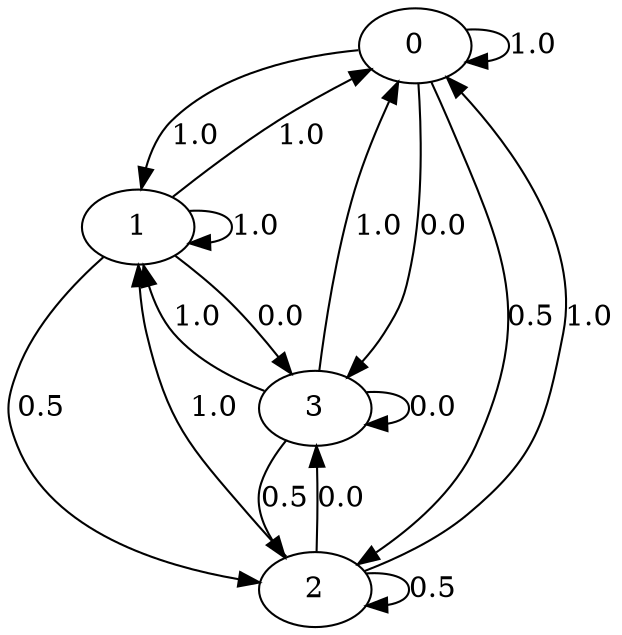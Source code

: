 digraph G {0 -> 0 [label="1.0"];0 -> 1 [label="1.0"];0 -> 2 [label="0.5"];0 -> 3 [label="0.0"];1 -> 0 [label="1.0"];1 -> 1 [label="1.0"];1 -> 2 [label="0.5"];1 -> 3 [label="0.0"];2 -> 0 [label="1.0"];2 -> 1 [label="1.0"];2 -> 2 [label="0.5"];2 -> 3 [label="0.0"];3 -> 0 [label="1.0"];3 -> 1 [label="1.0"];3 -> 2 [label="0.5"];3 -> 3 [label="0.0"];}
